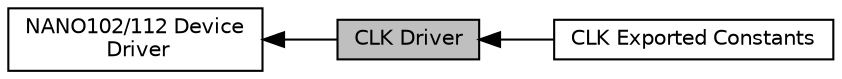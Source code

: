 digraph "CLK Driver"
{
  edge [fontname="Helvetica",fontsize="10",labelfontname="Helvetica",labelfontsize="10"];
  node [fontname="Helvetica",fontsize="10",shape=box];
  rankdir=LR;
  Node1 [label="CLK Driver",height=0.2,width=0.4,color="black", fillcolor="grey75", style="filled", fontcolor="black",tooltip=" "];
  Node3 [label="CLK Exported Constants",height=0.2,width=0.4,color="black", fillcolor="white", style="filled",URL="$d5/d2d/group___n_a_n_o1_x2___c_l_k___e_x_p_o_r_t_e_d___c_o_n_s_t_a_n_t_s.html",tooltip=" "];
  Node2 [label="NANO102/112 Device\l Driver",height=0.2,width=0.4,color="black", fillcolor="white", style="filled",URL="$d8/dcc/group___n_a_n_o1_x2___device___driver.html",tooltip=" "];
  Node2->Node1 [shape=plaintext, dir="back", style="solid"];
  Node1->Node3 [shape=plaintext, dir="back", style="solid"];
}

